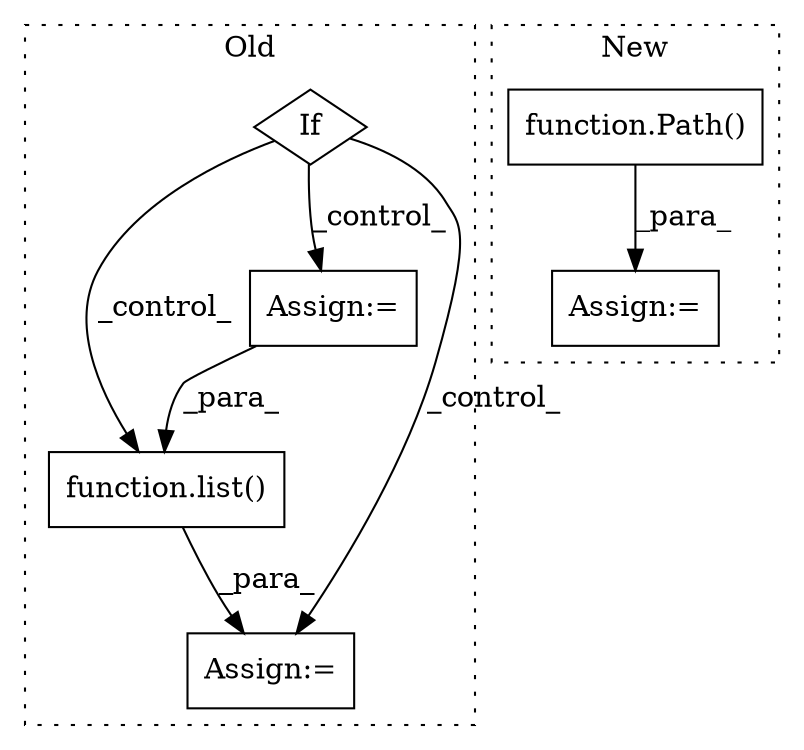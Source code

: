 digraph G {
subgraph cluster0 {
1 [label="function.list()" a="75" s="5017,5061" l="5,1" shape="box"];
4 [label="Assign:=" a="68" s="5014" l="3" shape="box"];
5 [label="If" a="96" s="4877" l="0" shape="diamond"];
6 [label="Assign:=" a="68" s="4916" l="3" shape="box"];
label = "Old";
style="dotted";
}
subgraph cluster1 {
2 [label="function.Path()" a="75" s="4681,4694" l="5,1" shape="box"];
3 [label="Assign:=" a="68" s="4669" l="3" shape="box"];
label = "New";
style="dotted";
}
1 -> 4 [label="_para_"];
2 -> 3 [label="_para_"];
5 -> 1 [label="_control_"];
5 -> 4 [label="_control_"];
5 -> 6 [label="_control_"];
6 -> 1 [label="_para_"];
}